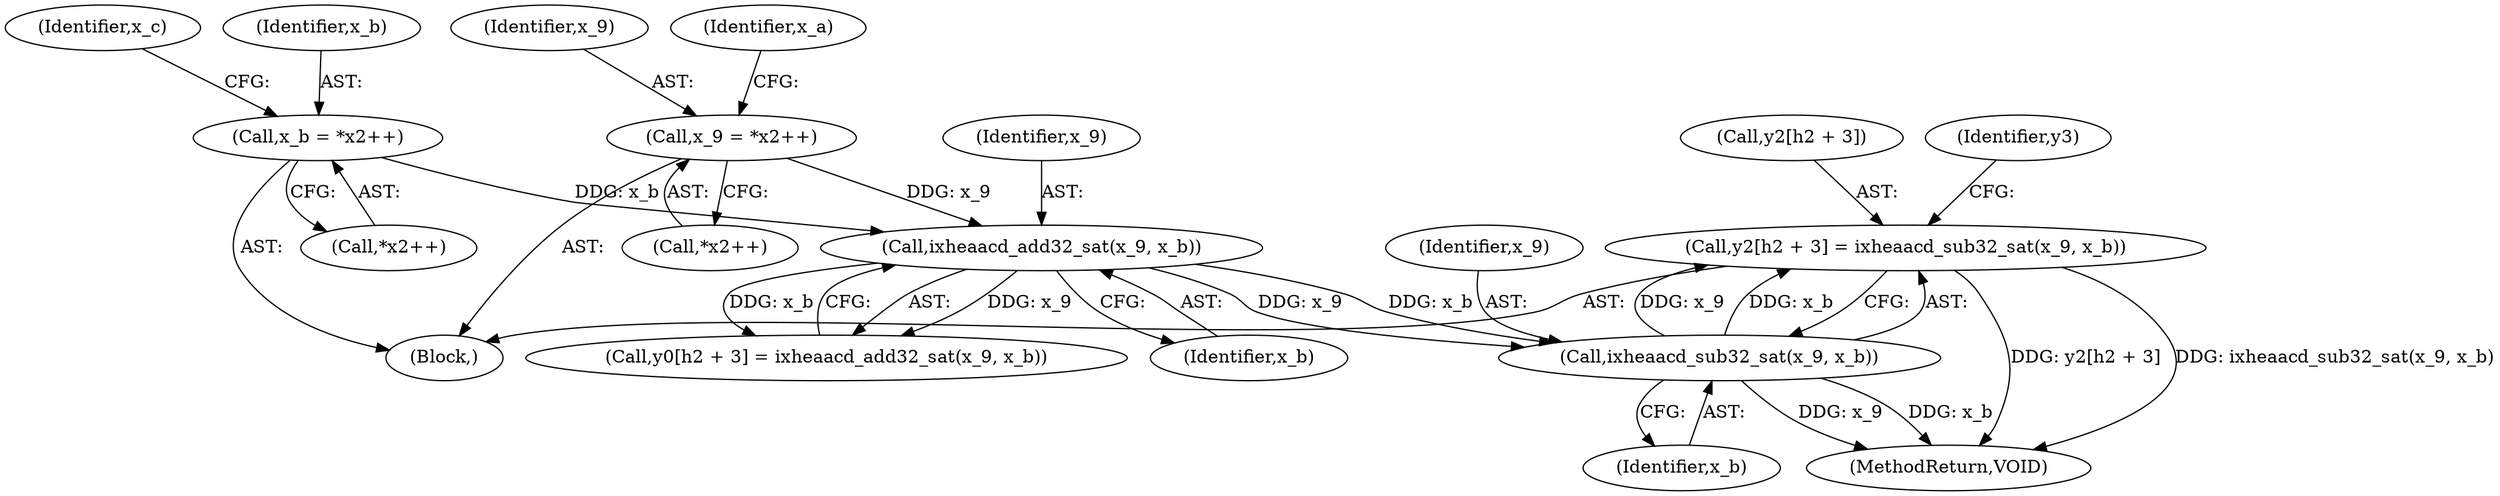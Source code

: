 digraph "0_Android_04e8cd58f075bec5892e369c8deebca9c67e855c@array" {
"1000400" [label="(Call,y2[h2 + 3] = ixheaacd_sub32_sat(x_9, x_b))"];
"1000406" [label="(Call,ixheaacd_sub32_sat(x_9, x_b))"];
"1000370" [label="(Call,ixheaacd_add32_sat(x_9, x_b))"];
"1000320" [label="(Call,x_9 = *x2++)"];
"1000330" [label="(Call,x_b = *x2++)"];
"1000332" [label="(Call,*x2++)"];
"1000336" [label="(Identifier,x_c)"];
"1000320" [label="(Call,x_9 = *x2++)"];
"1000401" [label="(Call,y2[h2 + 3])"];
"1000321" [label="(Identifier,x_9)"];
"1000407" [label="(Identifier,x_9)"];
"1000400" [label="(Call,y2[h2 + 3] = ixheaacd_sub32_sat(x_9, x_b))"];
"1000371" [label="(Identifier,x_9)"];
"1000322" [label="(Call,*x2++)"];
"1000411" [label="(Identifier,y3)"];
"1000364" [label="(Call,y0[h2 + 3] = ixheaacd_add32_sat(x_9, x_b))"];
"1000326" [label="(Identifier,x_a)"];
"1000330" [label="(Call,x_b = *x2++)"];
"1000370" [label="(Call,ixheaacd_add32_sat(x_9, x_b))"];
"1000408" [label="(Identifier,x_b)"];
"1000331" [label="(Identifier,x_b)"];
"1000406" [label="(Call,ixheaacd_sub32_sat(x_9, x_b))"];
"1000372" [label="(Identifier,x_b)"];
"1000441" [label="(MethodReturn,VOID)"];
"1000203" [label="(Block,)"];
"1000400" -> "1000203"  [label="AST: "];
"1000400" -> "1000406"  [label="CFG: "];
"1000401" -> "1000400"  [label="AST: "];
"1000406" -> "1000400"  [label="AST: "];
"1000411" -> "1000400"  [label="CFG: "];
"1000400" -> "1000441"  [label="DDG: y2[h2 + 3]"];
"1000400" -> "1000441"  [label="DDG: ixheaacd_sub32_sat(x_9, x_b)"];
"1000406" -> "1000400"  [label="DDG: x_9"];
"1000406" -> "1000400"  [label="DDG: x_b"];
"1000406" -> "1000408"  [label="CFG: "];
"1000407" -> "1000406"  [label="AST: "];
"1000408" -> "1000406"  [label="AST: "];
"1000406" -> "1000441"  [label="DDG: x_9"];
"1000406" -> "1000441"  [label="DDG: x_b"];
"1000370" -> "1000406"  [label="DDG: x_9"];
"1000370" -> "1000406"  [label="DDG: x_b"];
"1000370" -> "1000364"  [label="AST: "];
"1000370" -> "1000372"  [label="CFG: "];
"1000371" -> "1000370"  [label="AST: "];
"1000372" -> "1000370"  [label="AST: "];
"1000364" -> "1000370"  [label="CFG: "];
"1000370" -> "1000364"  [label="DDG: x_9"];
"1000370" -> "1000364"  [label="DDG: x_b"];
"1000320" -> "1000370"  [label="DDG: x_9"];
"1000330" -> "1000370"  [label="DDG: x_b"];
"1000320" -> "1000203"  [label="AST: "];
"1000320" -> "1000322"  [label="CFG: "];
"1000321" -> "1000320"  [label="AST: "];
"1000322" -> "1000320"  [label="AST: "];
"1000326" -> "1000320"  [label="CFG: "];
"1000330" -> "1000203"  [label="AST: "];
"1000330" -> "1000332"  [label="CFG: "];
"1000331" -> "1000330"  [label="AST: "];
"1000332" -> "1000330"  [label="AST: "];
"1000336" -> "1000330"  [label="CFG: "];
}
